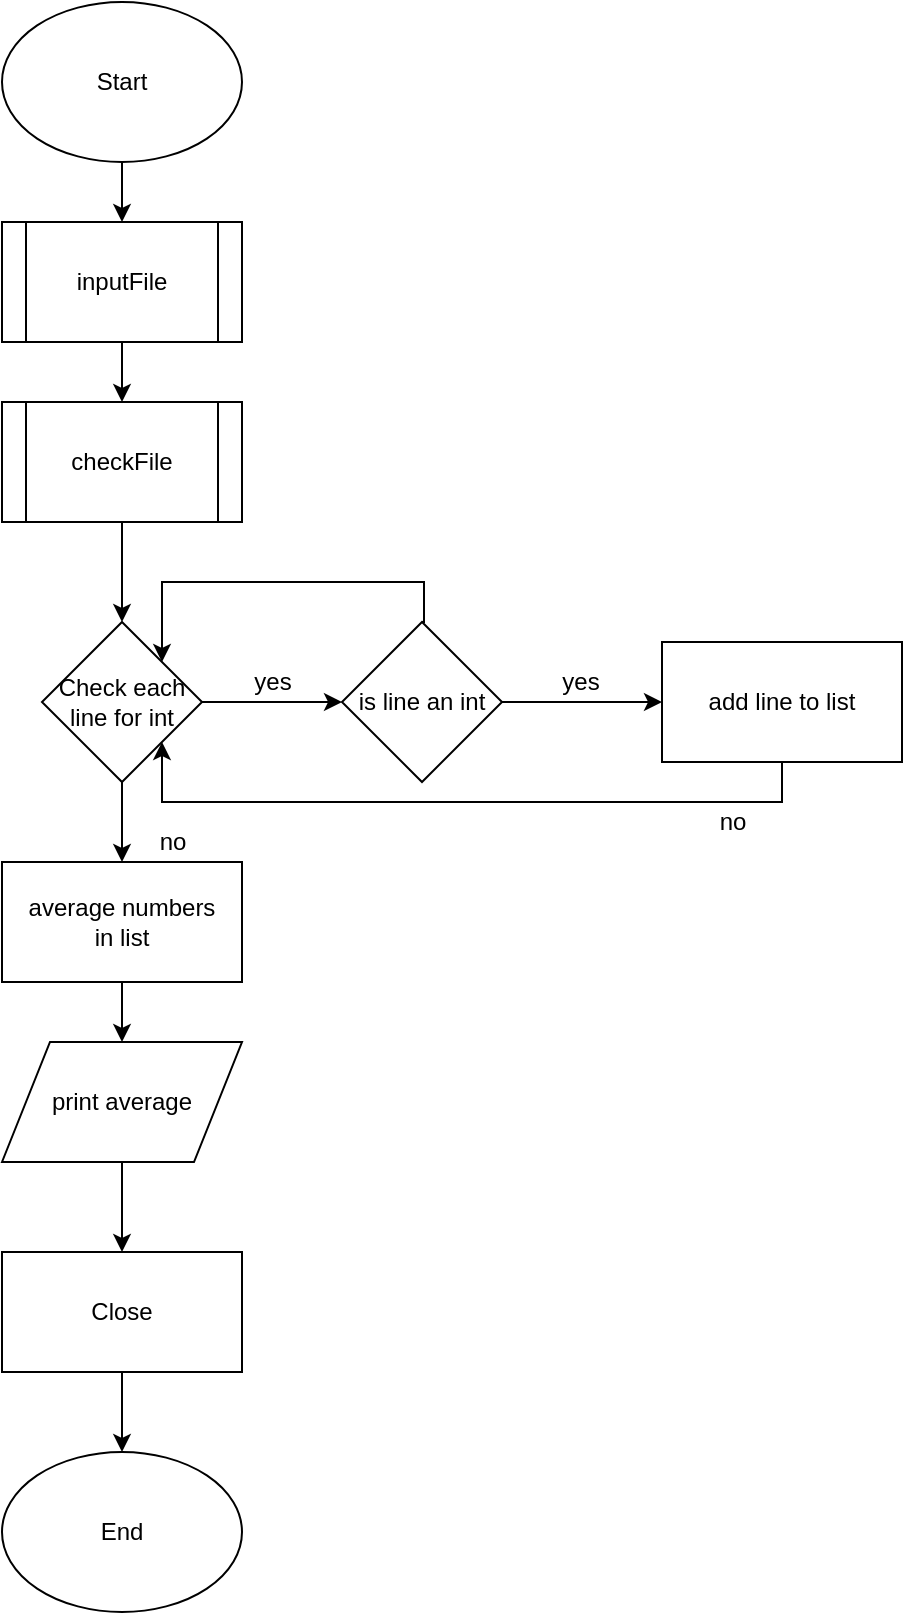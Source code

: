 <mxfile version="13.0.3" type="device"><diagram id="C5RBs43oDa-KdzZeNtuy" name="Page-1"><mxGraphModel dx="1038" dy="647" grid="1" gridSize="10" guides="1" tooltips="1" connect="1" arrows="1" fold="1" page="1" pageScale="1" pageWidth="827" pageHeight="1169" math="0" shadow="0"><root><mxCell id="WIyWlLk6GJQsqaUBKTNV-0"/><mxCell id="WIyWlLk6GJQsqaUBKTNV-1" parent="WIyWlLk6GJQsqaUBKTNV-0"/><mxCell id="vMZZIVgsEXq2zMVELfuq-8" style="edgeStyle=orthogonalEdgeStyle;rounded=0;orthogonalLoop=1;jettySize=auto;html=1;entryX=0.5;entryY=0;entryDx=0;entryDy=0;" edge="1" parent="WIyWlLk6GJQsqaUBKTNV-1" source="vMZZIVgsEXq2zMVELfuq-0" target="vMZZIVgsEXq2zMVELfuq-1"><mxGeometry relative="1" as="geometry"/></mxCell><mxCell id="vMZZIVgsEXq2zMVELfuq-0" value="Start" style="ellipse;whiteSpace=wrap;html=1;" vertex="1" parent="WIyWlLk6GJQsqaUBKTNV-1"><mxGeometry x="140" y="30" width="120" height="80" as="geometry"/></mxCell><mxCell id="vMZZIVgsEXq2zMVELfuq-9" style="edgeStyle=orthogonalEdgeStyle;rounded=0;orthogonalLoop=1;jettySize=auto;html=1;entryX=0.5;entryY=0;entryDx=0;entryDy=0;" edge="1" parent="WIyWlLk6GJQsqaUBKTNV-1" source="vMZZIVgsEXq2zMVELfuq-1" target="vMZZIVgsEXq2zMVELfuq-2"><mxGeometry relative="1" as="geometry"/></mxCell><mxCell id="vMZZIVgsEXq2zMVELfuq-1" value="inputFile" style="shape=process;whiteSpace=wrap;html=1;backgroundOutline=1;" vertex="1" parent="WIyWlLk6GJQsqaUBKTNV-1"><mxGeometry x="140" y="140" width="120" height="60" as="geometry"/></mxCell><mxCell id="vMZZIVgsEXq2zMVELfuq-10" style="edgeStyle=orthogonalEdgeStyle;rounded=0;orthogonalLoop=1;jettySize=auto;html=1;entryX=0.5;entryY=0;entryDx=0;entryDy=0;" edge="1" parent="WIyWlLk6GJQsqaUBKTNV-1" source="vMZZIVgsEXq2zMVELfuq-2" target="vMZZIVgsEXq2zMVELfuq-3"><mxGeometry relative="1" as="geometry"/></mxCell><mxCell id="vMZZIVgsEXq2zMVELfuq-2" value="checkFile" style="shape=process;whiteSpace=wrap;html=1;backgroundOutline=1;" vertex="1" parent="WIyWlLk6GJQsqaUBKTNV-1"><mxGeometry x="140" y="230" width="120" height="60" as="geometry"/></mxCell><mxCell id="vMZZIVgsEXq2zMVELfuq-11" style="edgeStyle=orthogonalEdgeStyle;rounded=0;orthogonalLoop=1;jettySize=auto;html=1;entryX=0;entryY=0.5;entryDx=0;entryDy=0;" edge="1" parent="WIyWlLk6GJQsqaUBKTNV-1" source="vMZZIVgsEXq2zMVELfuq-3" target="vMZZIVgsEXq2zMVELfuq-19"><mxGeometry relative="1" as="geometry"><mxPoint x="292" y="380" as="targetPoint"/></mxGeometry></mxCell><mxCell id="vMZZIVgsEXq2zMVELfuq-32" style="edgeStyle=orthogonalEdgeStyle;rounded=0;orthogonalLoop=1;jettySize=auto;html=1;entryX=0.5;entryY=0;entryDx=0;entryDy=0;" edge="1" parent="WIyWlLk6GJQsqaUBKTNV-1" source="vMZZIVgsEXq2zMVELfuq-3" target="vMZZIVgsEXq2zMVELfuq-31"><mxGeometry relative="1" as="geometry"/></mxCell><mxCell id="vMZZIVgsEXq2zMVELfuq-3" value="Check each line for int" style="rhombus;whiteSpace=wrap;html=1;" vertex="1" parent="WIyWlLk6GJQsqaUBKTNV-1"><mxGeometry x="160" y="340" width="80" height="80" as="geometry"/></mxCell><mxCell id="vMZZIVgsEXq2zMVELfuq-14" style="edgeStyle=orthogonalEdgeStyle;rounded=0;orthogonalLoop=1;jettySize=auto;html=1;entryX=1;entryY=0;entryDx=0;entryDy=0;exitX=0.5;exitY=0;exitDx=0;exitDy=0;" edge="1" parent="WIyWlLk6GJQsqaUBKTNV-1" source="vMZZIVgsEXq2zMVELfuq-19" target="vMZZIVgsEXq2zMVELfuq-3"><mxGeometry relative="1" as="geometry"><mxPoint x="290" y="330" as="targetPoint"/><mxPoint x="350.8" y="347.6" as="sourcePoint"/><Array as="points"><mxPoint x="351" y="340"/><mxPoint x="351" y="320"/><mxPoint x="220" y="320"/></Array></mxGeometry></mxCell><mxCell id="vMZZIVgsEXq2zMVELfuq-13" style="edgeStyle=orthogonalEdgeStyle;rounded=0;orthogonalLoop=1;jettySize=auto;html=1;entryX=0.5;entryY=0;entryDx=0;entryDy=0;" edge="1" parent="WIyWlLk6GJQsqaUBKTNV-1" source="vMZZIVgsEXq2zMVELfuq-6" target="vMZZIVgsEXq2zMVELfuq-7"><mxGeometry relative="1" as="geometry"/></mxCell><mxCell id="vMZZIVgsEXq2zMVELfuq-6" value="Close" style="rounded=0;whiteSpace=wrap;html=1;" vertex="1" parent="WIyWlLk6GJQsqaUBKTNV-1"><mxGeometry x="140" y="655" width="120" height="60" as="geometry"/></mxCell><mxCell id="vMZZIVgsEXq2zMVELfuq-7" value="End" style="ellipse;whiteSpace=wrap;html=1;" vertex="1" parent="WIyWlLk6GJQsqaUBKTNV-1"><mxGeometry x="140" y="755" width="120" height="80" as="geometry"/></mxCell><mxCell id="vMZZIVgsEXq2zMVELfuq-25" style="edgeStyle=orthogonalEdgeStyle;rounded=0;orthogonalLoop=1;jettySize=auto;html=1;" edge="1" parent="WIyWlLk6GJQsqaUBKTNV-1" source="vMZZIVgsEXq2zMVELfuq-19" target="vMZZIVgsEXq2zMVELfuq-24"><mxGeometry relative="1" as="geometry"/></mxCell><mxCell id="vMZZIVgsEXq2zMVELfuq-19" value="is line an int" style="rhombus;whiteSpace=wrap;html=1;" vertex="1" parent="WIyWlLk6GJQsqaUBKTNV-1"><mxGeometry x="310" y="340" width="80" height="80" as="geometry"/></mxCell><mxCell id="vMZZIVgsEXq2zMVELfuq-21" value="yes" style="text;html=1;resizable=0;autosize=1;align=center;verticalAlign=middle;points=[];fillColor=none;strokeColor=none;rounded=0;" vertex="1" parent="WIyWlLk6GJQsqaUBKTNV-1"><mxGeometry x="260" y="360" width="30" height="20" as="geometry"/></mxCell><mxCell id="vMZZIVgsEXq2zMVELfuq-22" value="no&lt;span style=&quot;font-family: monospace ; font-size: 0px&quot;&gt;%3CmxGraphModel%3E%3Croot%3E%3CmxCell%20id%3D%220%22%2F%3E%3CmxCell%20id%3D%221%22%20parent%3D%220%22%2F%3E%3CmxCell%20id%3D%222%22%20value%3D%22yes%22%20style%3D%22text%3Bhtml%3D1%3Bresizable%3D0%3Bautosize%3D1%3Balign%3Dcenter%3BverticalAlign%3Dmiddle%3Bpoints%3D%5B%5D%3BfillColor%3Dnone%3BstrokeColor%3Dnone%3Brounded%3D0%3B%22%20vertex%3D%221%22%20parent%3D%221%22%3E%3CmxGeometry%20x%3D%22260%22%20y%3D%22360%22%20width%3D%2230%22%20height%3D%2220%22%20as%3D%22geometry%22%2F%3E%3C%2FmxCell%3E%3C%2Froot%3E%3C%2FmxGraphModel%3E&lt;/span&gt;" style="text;html=1;resizable=0;autosize=1;align=center;verticalAlign=middle;points=[];fillColor=none;strokeColor=none;rounded=0;" vertex="1" parent="WIyWlLk6GJQsqaUBKTNV-1"><mxGeometry x="210" y="440" width="30" height="20" as="geometry"/></mxCell><mxCell id="vMZZIVgsEXq2zMVELfuq-23" value="yes" style="text;html=1;resizable=0;autosize=1;align=center;verticalAlign=middle;points=[];fillColor=none;strokeColor=none;rounded=0;" vertex="1" parent="WIyWlLk6GJQsqaUBKTNV-1"><mxGeometry x="414" y="360" width="30" height="20" as="geometry"/></mxCell><mxCell id="vMZZIVgsEXq2zMVELfuq-26" style="edgeStyle=orthogonalEdgeStyle;rounded=0;orthogonalLoop=1;jettySize=auto;html=1;entryX=1;entryY=1;entryDx=0;entryDy=0;exitX=0.5;exitY=1;exitDx=0;exitDy=0;" edge="1" parent="WIyWlLk6GJQsqaUBKTNV-1" source="vMZZIVgsEXq2zMVELfuq-24" target="vMZZIVgsEXq2zMVELfuq-3"><mxGeometry relative="1" as="geometry"><Array as="points"><mxPoint x="530" y="430"/><mxPoint x="220" y="430"/></Array></mxGeometry></mxCell><mxCell id="vMZZIVgsEXq2zMVELfuq-24" value="add line to list" style="rounded=0;whiteSpace=wrap;html=1;" vertex="1" parent="WIyWlLk6GJQsqaUBKTNV-1"><mxGeometry x="470" y="350" width="120" height="60" as="geometry"/></mxCell><mxCell id="vMZZIVgsEXq2zMVELfuq-27" value="no&lt;span style=&quot;font-family: monospace ; font-size: 0px&quot;&gt;%3CmxGraphModel%3E%3Croot%3E%3CmxCell%20id%3D%220%22%2F%3E%3CmxCell%20id%3D%221%22%20parent%3D%220%22%2F%3E%3CmxCell%20id%3D%222%22%20value%3D%22yes%22%20style%3D%22text%3Bhtml%3D1%3Bresizable%3D0%3Bautosize%3D1%3Balign%3Dcenter%3BverticalAlign%3Dmiddle%3Bpoints%3D%5B%5D%3BfillColor%3Dnone%3BstrokeColor%3Dnone%3Brounded%3D0%3B%22%20vertex%3D%221%22%20parent%3D%221%22%3E%3CmxGeometry%20x%3D%22260%22%20y%3D%22360%22%20width%3D%2230%22%20height%3D%2220%22%20as%3D%22geometry%22%2F%3E%3C%2FmxCell%3E%3C%2Froot%3E%3C%2FmxGraphModel%3E&lt;/span&gt;" style="text;html=1;resizable=0;autosize=1;align=center;verticalAlign=middle;points=[];fillColor=none;strokeColor=none;rounded=0;" vertex="1" parent="WIyWlLk6GJQsqaUBKTNV-1"><mxGeometry x="490" y="430" width="30" height="20" as="geometry"/></mxCell><mxCell id="vMZZIVgsEXq2zMVELfuq-30" style="edgeStyle=orthogonalEdgeStyle;rounded=0;orthogonalLoop=1;jettySize=auto;html=1;entryX=0.5;entryY=0;entryDx=0;entryDy=0;" edge="1" parent="WIyWlLk6GJQsqaUBKTNV-1" source="vMZZIVgsEXq2zMVELfuq-28" target="vMZZIVgsEXq2zMVELfuq-6"><mxGeometry relative="1" as="geometry"/></mxCell><mxCell id="vMZZIVgsEXq2zMVELfuq-28" value="print average" style="shape=parallelogram;perimeter=parallelogramPerimeter;whiteSpace=wrap;html=1;" vertex="1" parent="WIyWlLk6GJQsqaUBKTNV-1"><mxGeometry x="140" y="550" width="120" height="60" as="geometry"/></mxCell><mxCell id="vMZZIVgsEXq2zMVELfuq-33" style="edgeStyle=orthogonalEdgeStyle;rounded=0;orthogonalLoop=1;jettySize=auto;html=1;entryX=0.5;entryY=0;entryDx=0;entryDy=0;" edge="1" parent="WIyWlLk6GJQsqaUBKTNV-1" source="vMZZIVgsEXq2zMVELfuq-31" target="vMZZIVgsEXq2zMVELfuq-28"><mxGeometry relative="1" as="geometry"/></mxCell><mxCell id="vMZZIVgsEXq2zMVELfuq-31" value="average numbers &lt;br&gt;in list" style="rounded=0;whiteSpace=wrap;html=1;" vertex="1" parent="WIyWlLk6GJQsqaUBKTNV-1"><mxGeometry x="140" y="460" width="120" height="60" as="geometry"/></mxCell></root></mxGraphModel></diagram></mxfile>
